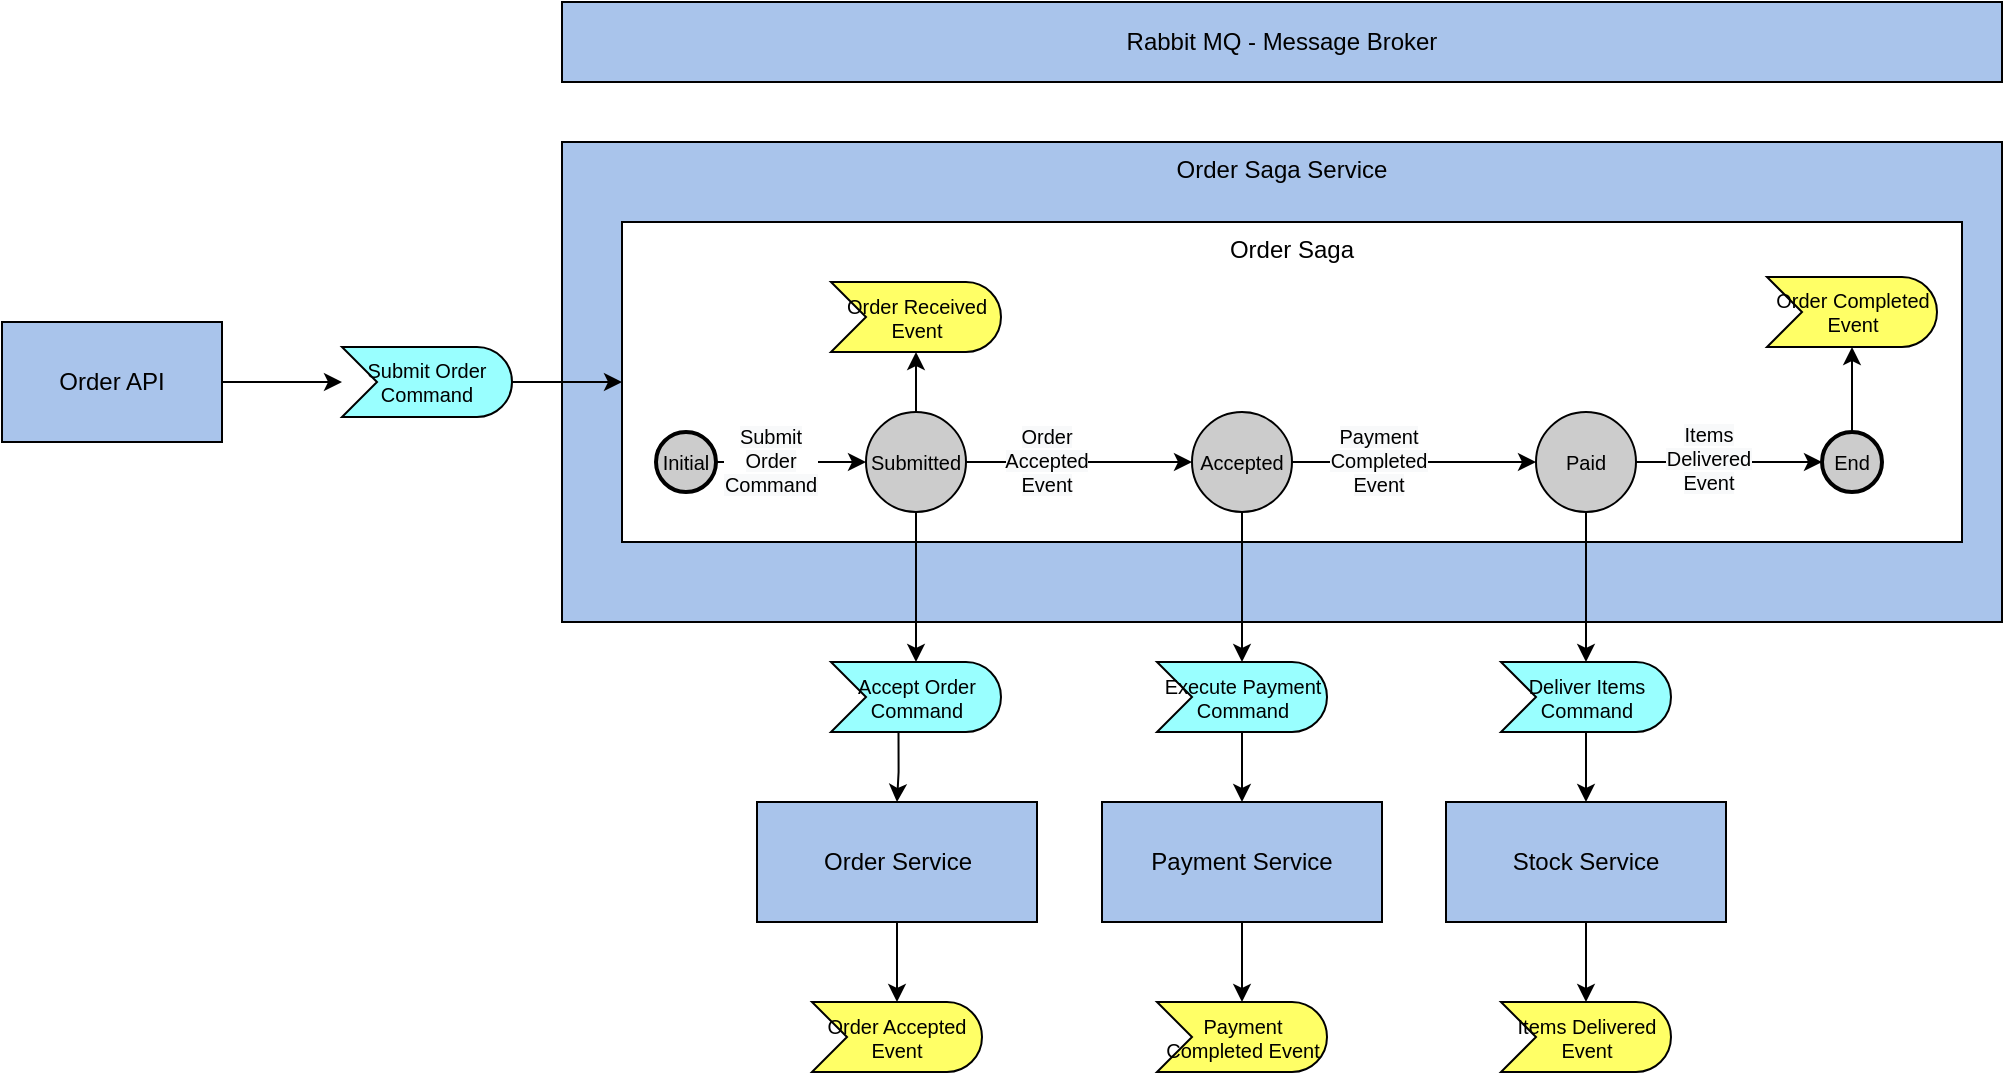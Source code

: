 <mxfile version="12.4.2" type="device" pages="1"><diagram id="GezPKujUX3f_52H1NevE" name="Page-1"><mxGraphModel dx="2057" dy="1704" grid="1" gridSize="10" guides="1" tooltips="1" connect="1" arrows="1" fold="1" page="1" pageScale="1" pageWidth="850" pageHeight="1100" math="0" shadow="0"><root><mxCell id="0"/><mxCell id="1" parent="0"/><mxCell id="87j7KkpAVwyj7kq0tMne-2" value="Order Saga Service" style="rounded=0;whiteSpace=wrap;html=1;verticalAlign=top;fillColor=#A9C4EB;" vertex="1" parent="1"><mxGeometry x="50" y="30" width="720" height="240" as="geometry"/></mxCell><mxCell id="87j7KkpAVwyj7kq0tMne-3" value="Order Saga" style="rounded=0;whiteSpace=wrap;html=1;verticalAlign=top;" vertex="1" parent="1"><mxGeometry x="80" y="70" width="670" height="160" as="geometry"/></mxCell><mxCell id="87j7KkpAVwyj7kq0tMne-4" value="Order Service" style="rounded=0;whiteSpace=wrap;html=1;fillColor=#A9C4EB;" vertex="1" parent="1"><mxGeometry x="147.5" y="360" width="140" height="60" as="geometry"/></mxCell><mxCell id="87j7KkpAVwyj7kq0tMne-28" value="" style="edgeStyle=orthogonalEdgeStyle;rounded=0;orthogonalLoop=1;jettySize=auto;html=1;fontSize=10;" edge="1" parent="1" source="87j7KkpAVwyj7kq0tMne-5" target="87j7KkpAVwyj7kq0tMne-27"><mxGeometry relative="1" as="geometry"/></mxCell><mxCell id="87j7KkpAVwyj7kq0tMne-5" value="Order API" style="rounded=0;whiteSpace=wrap;html=1;fillColor=#A9C4EB;" vertex="1" parent="1"><mxGeometry x="-230" y="120" width="110" height="60" as="geometry"/></mxCell><mxCell id="87j7KkpAVwyj7kq0tMne-14" style="edgeStyle=orthogonalEdgeStyle;rounded=0;orthogonalLoop=1;jettySize=auto;html=1;exitX=0.5;exitY=1;exitDx=0;exitDy=0;fontSize=10;" edge="1" parent="1" source="87j7KkpAVwyj7kq0tMne-6" target="87j7KkpAVwyj7kq0tMne-13"><mxGeometry relative="1" as="geometry"/></mxCell><mxCell id="87j7KkpAVwyj7kq0tMne-35" value="" style="edgeStyle=orthogonalEdgeStyle;rounded=0;orthogonalLoop=1;jettySize=auto;html=1;fontSize=10;" edge="1" parent="1" source="87j7KkpAVwyj7kq0tMne-6" target="87j7KkpAVwyj7kq0tMne-33"><mxGeometry relative="1" as="geometry"><mxPoint x="227" y="85" as="targetPoint"/></mxGeometry></mxCell><mxCell id="87j7KkpAVwyj7kq0tMne-6" value="Submitted" style="ellipse;whiteSpace=wrap;html=1;aspect=fixed;fontSize=10;fillColor=#CCCCCC;" vertex="1" parent="1"><mxGeometry x="202" y="165" width="50" height="50" as="geometry"/></mxCell><mxCell id="87j7KkpAVwyj7kq0tMne-10" value="" style="edgeStyle=orthogonalEdgeStyle;rounded=0;orthogonalLoop=1;jettySize=auto;html=1;" edge="1" parent="1" source="87j7KkpAVwyj7kq0tMne-7" target="87j7KkpAVwyj7kq0tMne-9"><mxGeometry relative="1" as="geometry"/></mxCell><mxCell id="87j7KkpAVwyj7kq0tMne-40" value="&lt;span style=&quot;color: rgb(0 , 0 , 0) ; white-space: normal ; background-color: rgb(248 , 249 , 250)&quot;&gt;Payment Completed Event&lt;/span&gt;" style="text;html=1;align=center;verticalAlign=middle;resizable=0;points=[];;labelBackgroundColor=#ffffff;fontSize=10;fontColor=#0000FF;" vertex="1" connectable="0" parent="87j7KkpAVwyj7kq0tMne-10"><mxGeometry x="-0.294" y="1" relative="1" as="geometry"><mxPoint as="offset"/></mxGeometry></mxCell><mxCell id="87j7KkpAVwyj7kq0tMne-31" value="" style="edgeStyle=orthogonalEdgeStyle;rounded=0;orthogonalLoop=1;jettySize=auto;html=1;fontSize=10;" edge="1" parent="1" source="87j7KkpAVwyj7kq0tMne-7" target="87j7KkpAVwyj7kq0tMne-26"><mxGeometry relative="1" as="geometry"><mxPoint x="390" y="295" as="targetPoint"/></mxGeometry></mxCell><mxCell id="87j7KkpAVwyj7kq0tMne-7" value="Accepted" style="ellipse;whiteSpace=wrap;html=1;aspect=fixed;fontSize=10;fillColor=#CCCCCC;" vertex="1" parent="1"><mxGeometry x="365" y="165" width="50" height="50" as="geometry"/></mxCell><mxCell id="87j7KkpAVwyj7kq0tMne-12" value="" style="edgeStyle=orthogonalEdgeStyle;rounded=0;orthogonalLoop=1;jettySize=auto;html=1;entryX=0;entryY=0.5;entryDx=0;entryDy=0;entryPerimeter=0;" edge="1" parent="1" source="87j7KkpAVwyj7kq0tMne-9" target="87j7KkpAVwyj7kq0tMne-51"><mxGeometry relative="1" as="geometry"><mxPoint x="680" y="190" as="targetPoint"/></mxGeometry></mxCell><mxCell id="87j7KkpAVwyj7kq0tMne-46" value="&lt;span style=&quot;color: rgb(0 , 0 , 0) ; white-space: normal ; background-color: rgb(248 , 249 , 250)&quot;&gt;Items Delivered Event&lt;/span&gt;" style="text;html=1;align=center;verticalAlign=middle;resizable=0;points=[];;labelBackgroundColor=#ffffff;fontSize=10;fontColor=#0000FF;" vertex="1" connectable="0" parent="87j7KkpAVwyj7kq0tMne-12"><mxGeometry x="-0.24" y="2" relative="1" as="geometry"><mxPoint as="offset"/></mxGeometry></mxCell><mxCell id="87j7KkpAVwyj7kq0tMne-9" value="Paid" style="ellipse;whiteSpace=wrap;html=1;aspect=fixed;fontSize=10;fillColor=#CCCCCC;" vertex="1" parent="1"><mxGeometry x="537" y="165" width="50" height="50" as="geometry"/></mxCell><mxCell id="87j7KkpAVwyj7kq0tMne-21" value="" style="edgeStyle=orthogonalEdgeStyle;rounded=0;orthogonalLoop=1;jettySize=auto;html=1;exitX=0;exitY=0;exitDx=33.75;exitDy=35;exitPerimeter=0;fontSize=10;" edge="1" parent="1" source="87j7KkpAVwyj7kq0tMne-13" target="87j7KkpAVwyj7kq0tMne-4"><mxGeometry relative="1" as="geometry"/></mxCell><mxCell id="87j7KkpAVwyj7kq0tMne-13" value="Accept Order Command" style="html=1;outlineConnect=0;whiteSpace=wrap;fillColor=#99ffff;shape=mxgraph.archimate3.event;fontSize=10;" vertex="1" parent="1"><mxGeometry x="184.5" y="290" width="85" height="35" as="geometry"/></mxCell><mxCell id="87j7KkpAVwyj7kq0tMne-15" value="Initial" style="strokeWidth=2;html=1;shape=mxgraph.flowchart.start_1;whiteSpace=wrap;fontSize=10;fillColor=#CCCCCC;" vertex="1" parent="1"><mxGeometry x="97" y="175" width="30" height="30" as="geometry"/></mxCell><mxCell id="87j7KkpAVwyj7kq0tMne-39" value="" style="edgeStyle=orthogonalEdgeStyle;rounded=0;orthogonalLoop=1;jettySize=auto;html=1;fontSize=10;fontColor=#0000FF;" edge="1" parent="1" source="87j7KkpAVwyj7kq0tMne-18" target="87j7KkpAVwyj7kq0tMne-37"><mxGeometry relative="1" as="geometry"><mxPoint x="390" y="500" as="targetPoint"/></mxGeometry></mxCell><mxCell id="87j7KkpAVwyj7kq0tMne-18" value="Payment Service" style="rounded=0;whiteSpace=wrap;html=1;fillColor=#A9C4EB;" vertex="1" parent="1"><mxGeometry x="320" y="360" width="140" height="60" as="geometry"/></mxCell><mxCell id="87j7KkpAVwyj7kq0tMne-19" value="Stock Service" style="rounded=0;whiteSpace=wrap;html=1;fillColor=#A9C4EB;" vertex="1" parent="1"><mxGeometry x="492" y="360" width="140" height="60" as="geometry"/></mxCell><mxCell id="87j7KkpAVwyj7kq0tMne-22" value="Order Accepted Event" style="html=1;outlineConnect=0;whiteSpace=wrap;fillColor=#FFFF66;shape=mxgraph.archimate3.event;fontSize=10;" vertex="1" parent="1"><mxGeometry x="175" y="460" width="85" height="35" as="geometry"/></mxCell><mxCell id="87j7KkpAVwyj7kq0tMne-23" value="" style="edgeStyle=orthogonalEdgeStyle;rounded=0;orthogonalLoop=1;jettySize=auto;html=1;exitX=0.5;exitY=1;exitDx=0;exitDy=0;fontSize=10;" edge="1" parent="1" source="87j7KkpAVwyj7kq0tMne-4" target="87j7KkpAVwyj7kq0tMne-22"><mxGeometry relative="1" as="geometry"><mxPoint x="219" y="298" as="sourcePoint"/><mxPoint x="175" y="370" as="targetPoint"/></mxGeometry></mxCell><mxCell id="87j7KkpAVwyj7kq0tMne-32" value="" style="edgeStyle=orthogonalEdgeStyle;rounded=0;orthogonalLoop=1;jettySize=auto;html=1;fontSize=10;" edge="1" parent="1" source="87j7KkpAVwyj7kq0tMne-26" target="87j7KkpAVwyj7kq0tMne-18"><mxGeometry relative="1" as="geometry"/></mxCell><mxCell id="87j7KkpAVwyj7kq0tMne-26" value="Execute Payment Command" style="html=1;outlineConnect=0;whiteSpace=wrap;fillColor=#99ffff;shape=mxgraph.archimate3.event;fontSize=10;" vertex="1" parent="1"><mxGeometry x="347.5" y="290" width="85" height="35" as="geometry"/></mxCell><mxCell id="87j7KkpAVwyj7kq0tMne-29" value="" style="edgeStyle=orthogonalEdgeStyle;rounded=0;orthogonalLoop=1;jettySize=auto;html=1;fontSize=10;" edge="1" parent="1" source="87j7KkpAVwyj7kq0tMne-27" target="87j7KkpAVwyj7kq0tMne-3"><mxGeometry relative="1" as="geometry"/></mxCell><mxCell id="87j7KkpAVwyj7kq0tMne-27" value="Submit Order Command" style="html=1;outlineConnect=0;whiteSpace=wrap;fillColor=#99ffff;shape=mxgraph.archimate3.event;fontSize=10;" vertex="1" parent="1"><mxGeometry x="-60" y="132.5" width="85" height="35" as="geometry"/></mxCell><mxCell id="87j7KkpAVwyj7kq0tMne-33" value="Order Received Event" style="html=1;outlineConnect=0;whiteSpace=wrap;fillColor=#FFFF66;shape=mxgraph.archimate3.event;fontSize=10;" vertex="1" parent="1"><mxGeometry x="184.5" y="100" width="85" height="35" as="geometry"/></mxCell><mxCell id="87j7KkpAVwyj7kq0tMne-37" value="Payment Completed Event" style="html=1;outlineConnect=0;whiteSpace=wrap;fillColor=#FFFF66;shape=mxgraph.archimate3.event;fontSize=10;" vertex="1" parent="1"><mxGeometry x="347.5" y="460" width="85" height="35" as="geometry"/></mxCell><mxCell id="87j7KkpAVwyj7kq0tMne-41" value="Deliver Items Command" style="html=1;outlineConnect=0;whiteSpace=wrap;fillColor=#99ffff;shape=mxgraph.archimate3.event;fontSize=10;" vertex="1" parent="1"><mxGeometry x="519.5" y="290" width="85" height="35" as="geometry"/></mxCell><mxCell id="87j7KkpAVwyj7kq0tMne-42" value="" style="edgeStyle=orthogonalEdgeStyle;rounded=0;orthogonalLoop=1;jettySize=auto;html=1;fontSize=10;exitX=0.5;exitY=1;exitDx=0;exitDy=0;" edge="1" parent="1" source="87j7KkpAVwyj7kq0tMne-9" target="87j7KkpAVwyj7kq0tMne-41"><mxGeometry relative="1" as="geometry"><mxPoint x="397" y="225" as="sourcePoint"/><mxPoint x="397" y="300" as="targetPoint"/></mxGeometry></mxCell><mxCell id="87j7KkpAVwyj7kq0tMne-43" value="" style="edgeStyle=orthogonalEdgeStyle;rounded=0;orthogonalLoop=1;jettySize=auto;html=1;fontSize=10;entryX=0.5;entryY=0;entryDx=0;entryDy=0;" edge="1" parent="1" source="87j7KkpAVwyj7kq0tMne-41" target="87j7KkpAVwyj7kq0tMne-19"><mxGeometry relative="1" as="geometry"><mxPoint x="547" y="345" as="sourcePoint"/><mxPoint x="572" y="300" as="targetPoint"/></mxGeometry></mxCell><mxCell id="87j7KkpAVwyj7kq0tMne-44" value="Items Delivered Event" style="html=1;outlineConnect=0;whiteSpace=wrap;fillColor=#FFFF66;shape=mxgraph.archimate3.event;fontSize=10;" vertex="1" parent="1"><mxGeometry x="519.5" y="460" width="85" height="35" as="geometry"/></mxCell><mxCell id="87j7KkpAVwyj7kq0tMne-45" value="" style="edgeStyle=orthogonalEdgeStyle;rounded=0;orthogonalLoop=1;jettySize=auto;html=1;fontSize=10;fontColor=#0000FF;exitX=0.5;exitY=1;exitDx=0;exitDy=0;" edge="1" parent="1" source="87j7KkpAVwyj7kq0tMne-19" target="87j7KkpAVwyj7kq0tMne-44"><mxGeometry relative="1" as="geometry"><mxPoint x="397" y="430" as="sourcePoint"/><mxPoint x="397" y="470" as="targetPoint"/></mxGeometry></mxCell><mxCell id="87j7KkpAVwyj7kq0tMne-47" value="" style="edgeStyle=orthogonalEdgeStyle;rounded=0;orthogonalLoop=1;jettySize=auto;html=1;exitX=1;exitY=0.5;exitDx=0;exitDy=0;" edge="1" parent="1" source="87j7KkpAVwyj7kq0tMne-6" target="87j7KkpAVwyj7kq0tMne-7"><mxGeometry relative="1" as="geometry"><mxPoint x="475" y="200" as="sourcePoint"/><mxPoint x="420" y="190" as="targetPoint"/></mxGeometry></mxCell><mxCell id="87j7KkpAVwyj7kq0tMne-48" value="&lt;span style=&quot;color: rgb(0 , 0 , 0) ; white-space: normal ; background-color: rgb(248 , 249 , 250)&quot;&gt;Order Accepted Event&lt;/span&gt;" style="text;html=1;align=center;verticalAlign=middle;resizable=0;points=[];;labelBackgroundColor=#ffffff;fontSize=10;fontColor=#0000FF;" vertex="1" connectable="0" parent="87j7KkpAVwyj7kq0tMne-47"><mxGeometry x="-0.294" y="1" relative="1" as="geometry"><mxPoint as="offset"/></mxGeometry></mxCell><mxCell id="87j7KkpAVwyj7kq0tMne-49" value="" style="edgeStyle=orthogonalEdgeStyle;rounded=0;orthogonalLoop=1;jettySize=auto;html=1;exitX=1;exitY=0.5;exitDx=0;exitDy=0;exitPerimeter=0;entryX=0;entryY=0.5;entryDx=0;entryDy=0;" edge="1" parent="1" source="87j7KkpAVwyj7kq0tMne-15" target="87j7KkpAVwyj7kq0tMne-6"><mxGeometry relative="1" as="geometry"><mxPoint x="300" y="200" as="sourcePoint"/><mxPoint x="425" y="200" as="targetPoint"/></mxGeometry></mxCell><mxCell id="87j7KkpAVwyj7kq0tMne-50" value="&lt;span style=&quot;color: rgb(0 , 0 , 0) ; white-space: normal ; background-color: rgb(248 , 249 , 250)&quot;&gt;Submit Order Command&lt;/span&gt;" style="text;html=1;align=center;verticalAlign=middle;resizable=0;points=[];;labelBackgroundColor=#ffffff;fontSize=10;fontColor=#0000FF;" vertex="1" connectable="0" parent="87j7KkpAVwyj7kq0tMne-49"><mxGeometry x="-0.294" y="1" relative="1" as="geometry"><mxPoint as="offset"/></mxGeometry></mxCell><mxCell id="87j7KkpAVwyj7kq0tMne-54" value="" style="edgeStyle=orthogonalEdgeStyle;rounded=0;orthogonalLoop=1;jettySize=auto;html=1;fontSize=10;fontColor=#0000FF;" edge="1" parent="1" source="87j7KkpAVwyj7kq0tMne-51" target="87j7KkpAVwyj7kq0tMne-52"><mxGeometry relative="1" as="geometry"><mxPoint x="695" y="95" as="targetPoint"/></mxGeometry></mxCell><mxCell id="87j7KkpAVwyj7kq0tMne-51" value="End" style="strokeWidth=2;html=1;shape=mxgraph.flowchart.start_1;whiteSpace=wrap;fontSize=10;fillColor=#CCCCCC;" vertex="1" parent="1"><mxGeometry x="680" y="175" width="30" height="30" as="geometry"/></mxCell><mxCell id="87j7KkpAVwyj7kq0tMne-52" value="Order Completed Event" style="html=1;outlineConnect=0;whiteSpace=wrap;fillColor=#FFFF66;shape=mxgraph.archimate3.event;fontSize=10;" vertex="1" parent="1"><mxGeometry x="652.5" y="97.5" width="85" height="35" as="geometry"/></mxCell><mxCell id="87j7KkpAVwyj7kq0tMne-55" value="Rabbit MQ - Message Broker" style="rounded=0;whiteSpace=wrap;html=1;fillColor=#A9C4EB;" vertex="1" parent="1"><mxGeometry x="50" y="-40" width="720" height="40" as="geometry"/></mxCell></root></mxGraphModel></diagram></mxfile>
